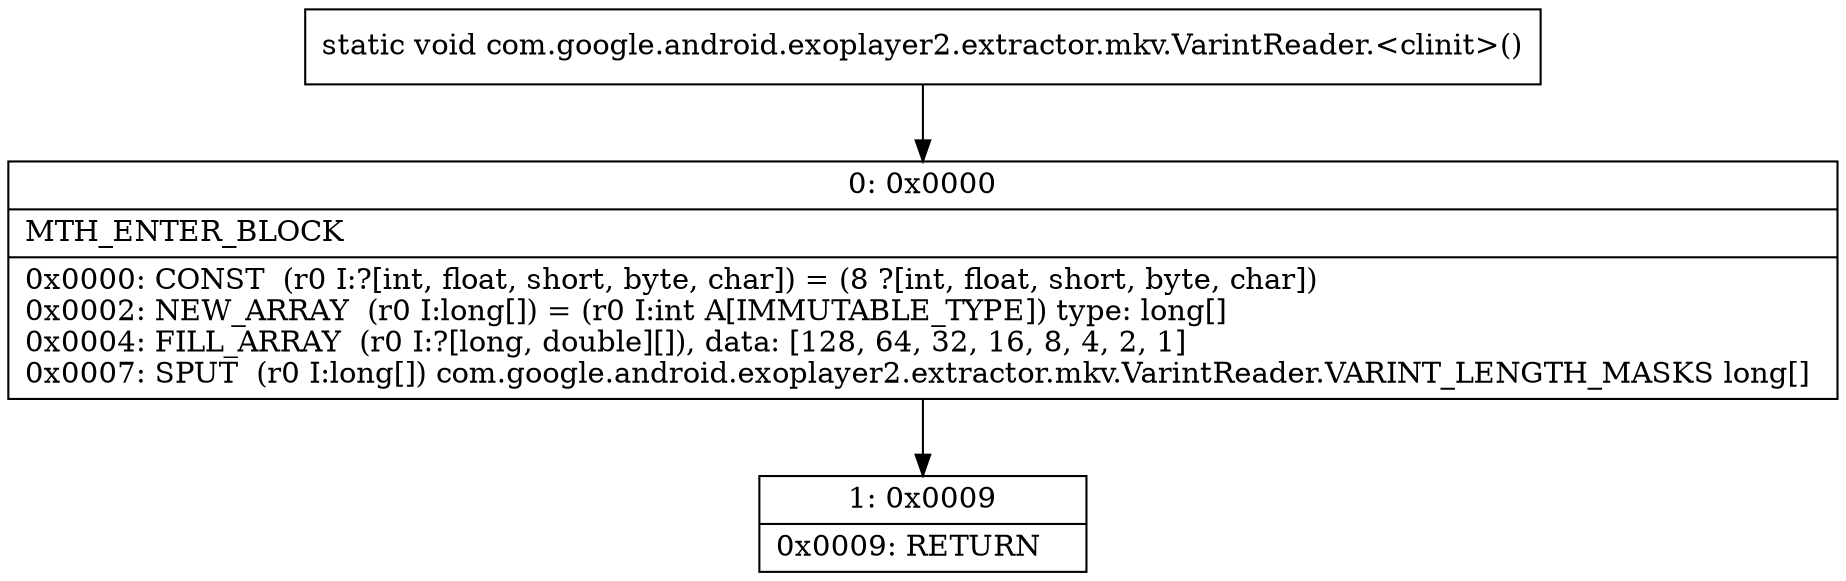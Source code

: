 digraph "CFG forcom.google.android.exoplayer2.extractor.mkv.VarintReader.\<clinit\>()V" {
Node_0 [shape=record,label="{0\:\ 0x0000|MTH_ENTER_BLOCK\l|0x0000: CONST  (r0 I:?[int, float, short, byte, char]) = (8 ?[int, float, short, byte, char]) \l0x0002: NEW_ARRAY  (r0 I:long[]) = (r0 I:int A[IMMUTABLE_TYPE]) type: long[] \l0x0004: FILL_ARRAY  (r0 I:?[long, double][]), data: [128, 64, 32, 16, 8, 4, 2, 1] \l0x0007: SPUT  (r0 I:long[]) com.google.android.exoplayer2.extractor.mkv.VarintReader.VARINT_LENGTH_MASKS long[] \l}"];
Node_1 [shape=record,label="{1\:\ 0x0009|0x0009: RETURN   \l}"];
MethodNode[shape=record,label="{static void com.google.android.exoplayer2.extractor.mkv.VarintReader.\<clinit\>() }"];
MethodNode -> Node_0;
Node_0 -> Node_1;
}

